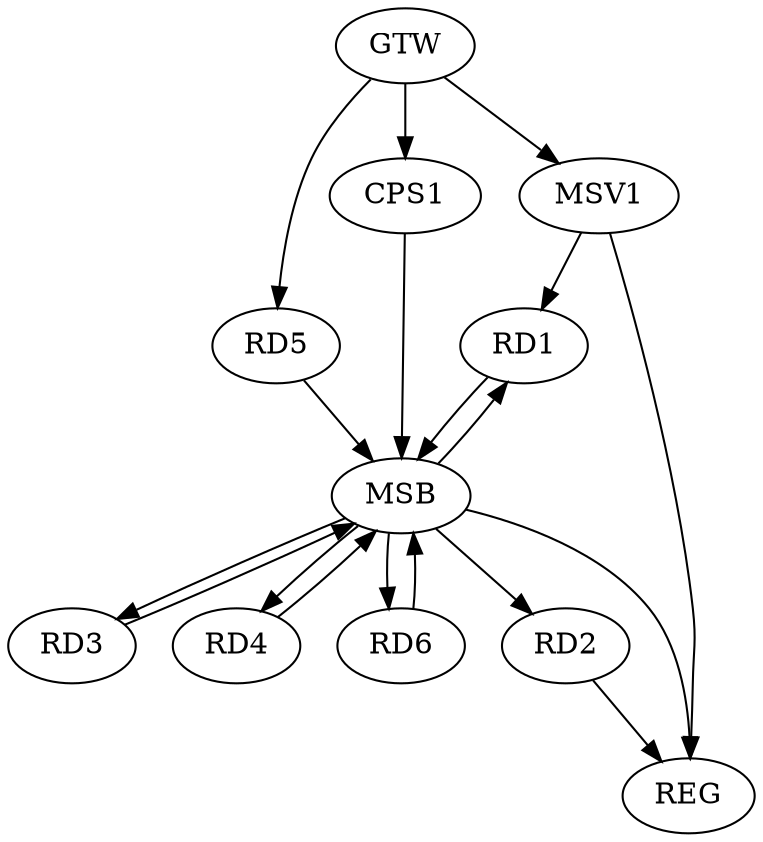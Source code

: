 strict digraph G {
  RD1 [ label="RD1" ];
  RD2 [ label="RD2" ];
  RD3 [ label="RD3" ];
  RD4 [ label="RD4" ];
  RD5 [ label="RD5" ];
  RD6 [ label="RD6" ];
  CPS1 [ label="CPS1" ];
  GTW [ label="GTW" ];
  REG [ label="REG" ];
  MSB [ label="MSB" ];
  MSV1 [ label="MSV1" ];
  GTW -> RD5;
  GTW -> CPS1;
  RD2 -> REG;
  RD1 -> MSB;
  MSB -> REG;
  RD3 -> MSB;
  MSB -> RD4;
  MSB -> RD6;
  RD4 -> MSB;
  MSB -> RD1;
  RD5 -> MSB;
  MSB -> RD2;
  RD6 -> MSB;
  MSB -> RD3;
  CPS1 -> MSB;
  MSV1 -> RD1;
  GTW -> MSV1;
  MSV1 -> REG;
}
